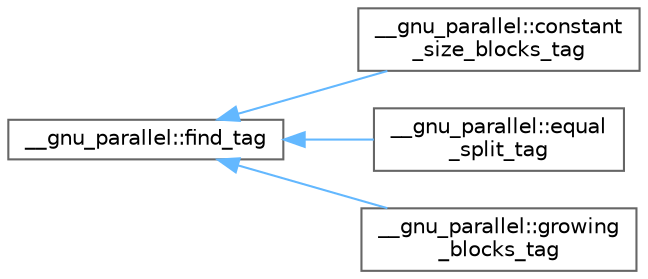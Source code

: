 digraph "Graphical Class Hierarchy"
{
 // LATEX_PDF_SIZE
  bgcolor="transparent";
  edge [fontname=Helvetica,fontsize=10,labelfontname=Helvetica,labelfontsize=10];
  node [fontname=Helvetica,fontsize=10,shape=box,height=0.2,width=0.4];
  rankdir="LR";
  Node0 [id="Node000000",label="__gnu_parallel::find_tag",height=0.2,width=0.4,color="grey40", fillcolor="white", style="filled",URL="$struct____gnu__parallel_1_1find__tag.html",tooltip="Base class for for std::find() variants."];
  Node0 -> Node1 [id="edge38_Node000000_Node000001",dir="back",color="steelblue1",style="solid",tooltip=" "];
  Node1 [id="Node000001",label="__gnu_parallel::constant\l_size_blocks_tag",height=0.2,width=0.4,color="grey40", fillcolor="white", style="filled",URL="$struct____gnu__parallel_1_1constant__size__blocks__tag.html",tooltip="Selects the constant block size variant for std::find()."];
  Node0 -> Node2 [id="edge39_Node000000_Node000002",dir="back",color="steelblue1",style="solid",tooltip=" "];
  Node2 [id="Node000002",label="__gnu_parallel::equal\l_split_tag",height=0.2,width=0.4,color="grey40", fillcolor="white", style="filled",URL="$struct____gnu__parallel_1_1equal__split__tag.html",tooltip="Selects the equal splitting variant for std::find()."];
  Node0 -> Node3 [id="edge40_Node000000_Node000003",dir="back",color="steelblue1",style="solid",tooltip=" "];
  Node3 [id="Node000003",label="__gnu_parallel::growing\l_blocks_tag",height=0.2,width=0.4,color="grey40", fillcolor="white", style="filled",URL="$struct____gnu__parallel_1_1growing__blocks__tag.html",tooltip="Selects the growing block size variant for std::find()."];
}
